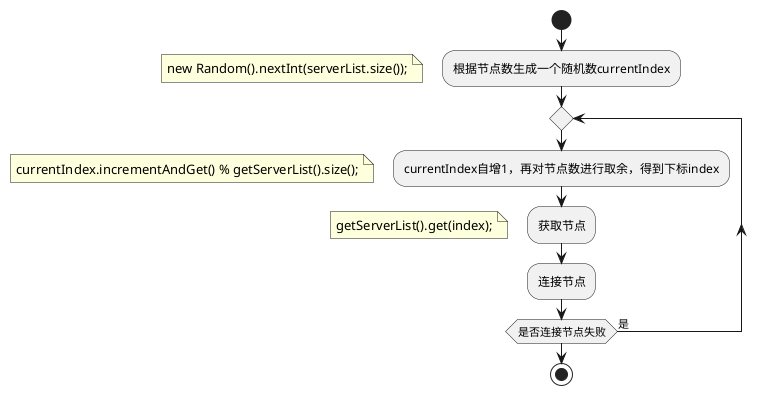 @startuml
'https://plantuml.com/activity-diagram-beta

start
:根据节点数生成一个随机数currentIndex;
floating note left: new Random().nextInt(serverList.size());

repeat
    :currentIndex自增1，再对节点数进行取余，得到下标index;
    floating note left: currentIndex.incrementAndGet() % getServerList().size();
    :获取节点;
    floating note left: getServerList().get(index);
    :连接节点;
repeat while (是否连接节点失败) is (是)

stop

@enduml
